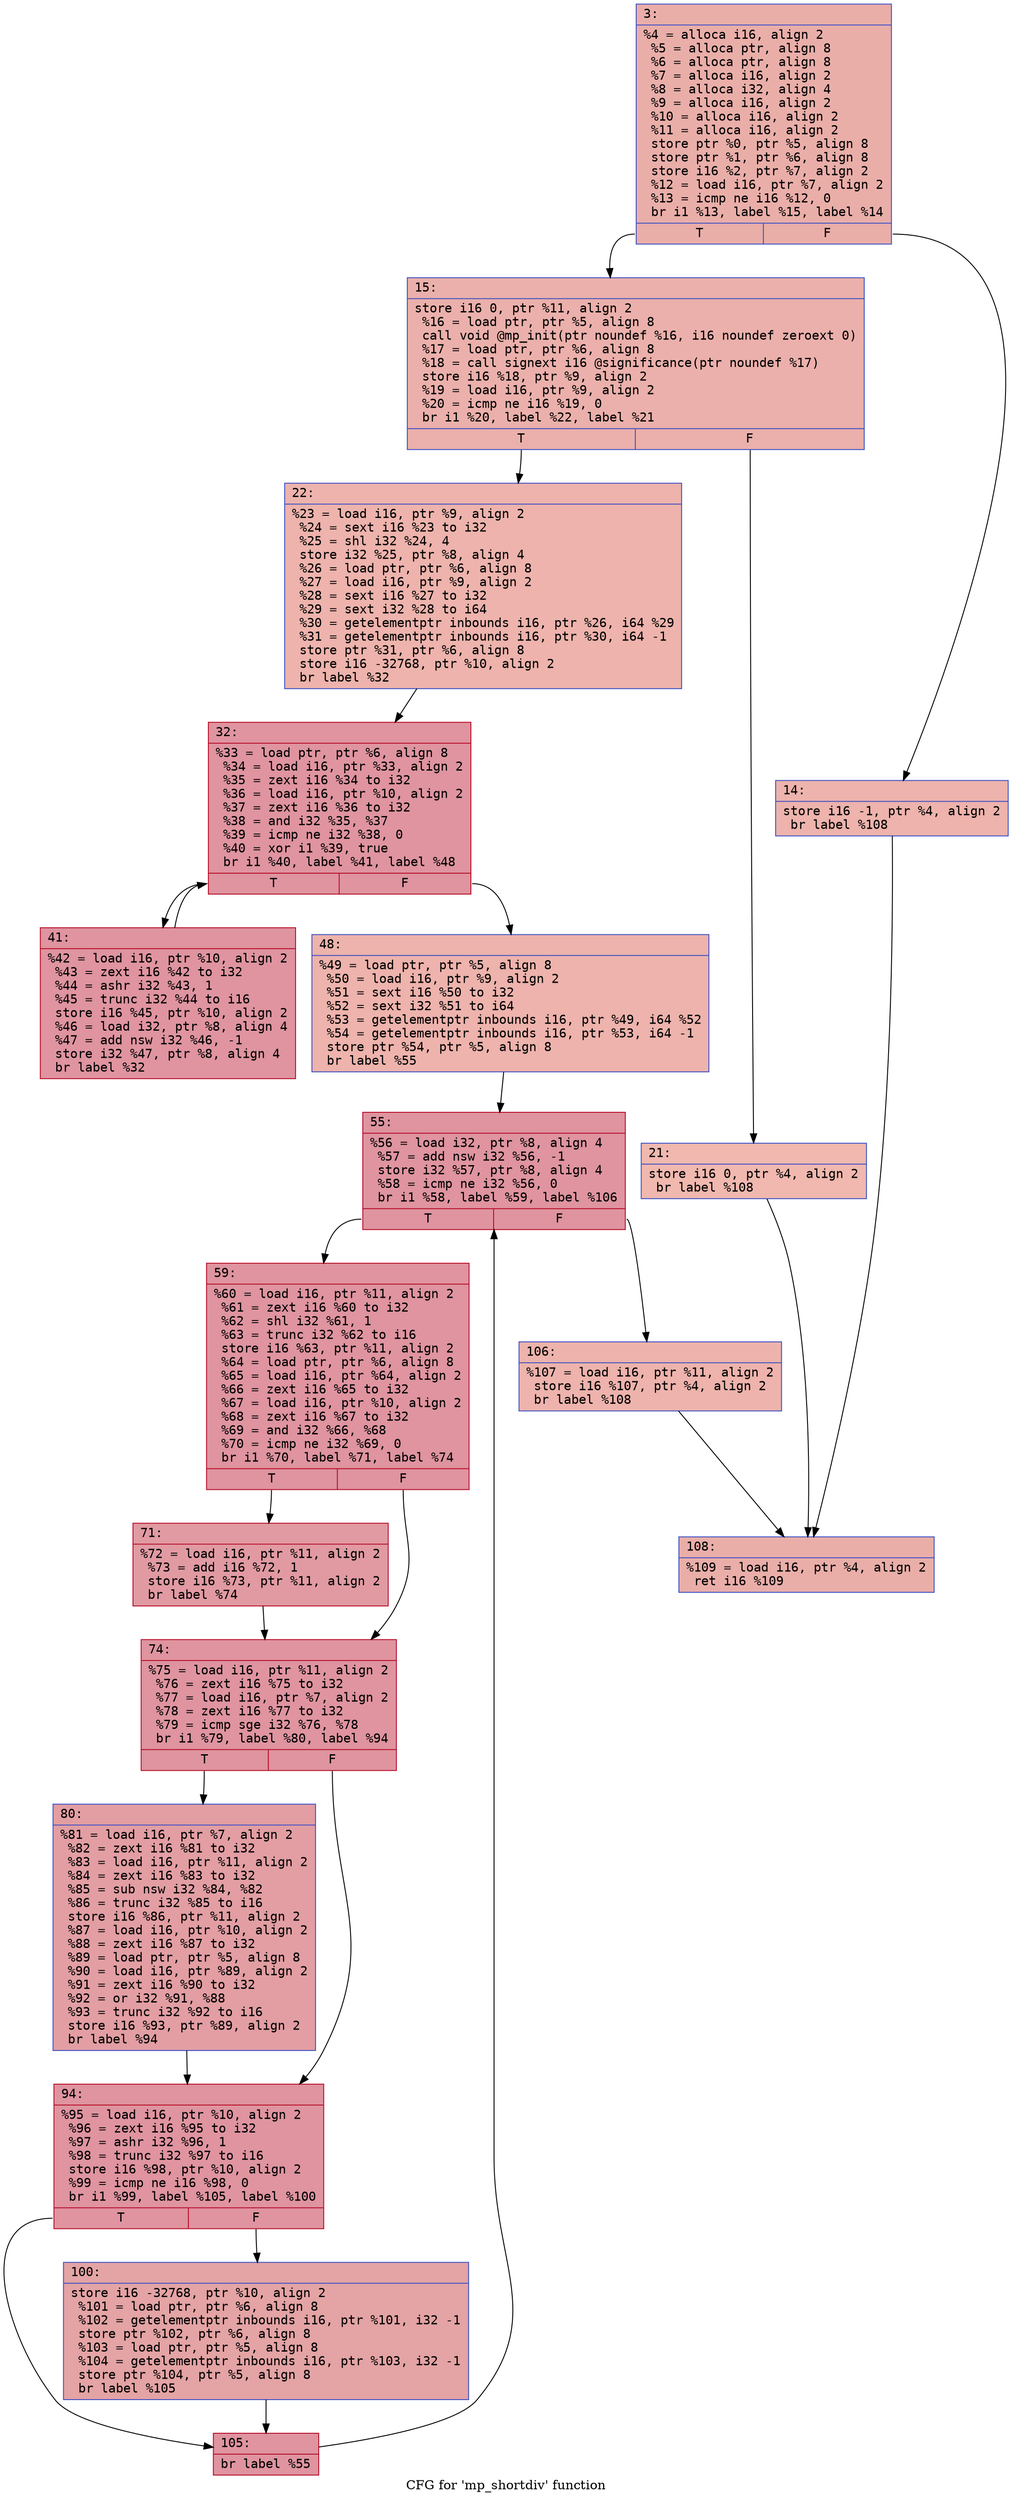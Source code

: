 digraph "CFG for 'mp_shortdiv' function" {
	label="CFG for 'mp_shortdiv' function";

	Node0x600001f94730 [shape=record,color="#3d50c3ff", style=filled, fillcolor="#d0473d70" fontname="Courier",label="{3:\l|  %4 = alloca i16, align 2\l  %5 = alloca ptr, align 8\l  %6 = alloca ptr, align 8\l  %7 = alloca i16, align 2\l  %8 = alloca i32, align 4\l  %9 = alloca i16, align 2\l  %10 = alloca i16, align 2\l  %11 = alloca i16, align 2\l  store ptr %0, ptr %5, align 8\l  store ptr %1, ptr %6, align 8\l  store i16 %2, ptr %7, align 2\l  %12 = load i16, ptr %7, align 2\l  %13 = icmp ne i16 %12, 0\l  br i1 %13, label %15, label %14\l|{<s0>T|<s1>F}}"];
	Node0x600001f94730:s0 -> Node0x600001f947d0[tooltip="3 -> 15\nProbability 62.50%" ];
	Node0x600001f94730:s1 -> Node0x600001f94780[tooltip="3 -> 14\nProbability 37.50%" ];
	Node0x600001f94780 [shape=record,color="#3d50c3ff", style=filled, fillcolor="#d6524470" fontname="Courier",label="{14:\l|  store i16 -1, ptr %4, align 2\l  br label %108\l}"];
	Node0x600001f94780 -> Node0x600001f94c80[tooltip="14 -> 108\nProbability 100.00%" ];
	Node0x600001f947d0 [shape=record,color="#3d50c3ff", style=filled, fillcolor="#d24b4070" fontname="Courier",label="{15:\l|  store i16 0, ptr %11, align 2\l  %16 = load ptr, ptr %5, align 8\l  call void @mp_init(ptr noundef %16, i16 noundef zeroext 0)\l  %17 = load ptr, ptr %6, align 8\l  %18 = call signext i16 @significance(ptr noundef %17)\l  store i16 %18, ptr %9, align 2\l  %19 = load i16, ptr %9, align 2\l  %20 = icmp ne i16 %19, 0\l  br i1 %20, label %22, label %21\l|{<s0>T|<s1>F}}"];
	Node0x600001f947d0:s0 -> Node0x600001f94870[tooltip="15 -> 22\nProbability 62.50%" ];
	Node0x600001f947d0:s1 -> Node0x600001f94820[tooltip="15 -> 21\nProbability 37.50%" ];
	Node0x600001f94820 [shape=record,color="#3d50c3ff", style=filled, fillcolor="#dc5d4a70" fontname="Courier",label="{21:\l|  store i16 0, ptr %4, align 2\l  br label %108\l}"];
	Node0x600001f94820 -> Node0x600001f94c80[tooltip="21 -> 108\nProbability 100.00%" ];
	Node0x600001f94870 [shape=record,color="#3d50c3ff", style=filled, fillcolor="#d6524470" fontname="Courier",label="{22:\l|  %23 = load i16, ptr %9, align 2\l  %24 = sext i16 %23 to i32\l  %25 = shl i32 %24, 4\l  store i32 %25, ptr %8, align 4\l  %26 = load ptr, ptr %6, align 8\l  %27 = load i16, ptr %9, align 2\l  %28 = sext i16 %27 to i32\l  %29 = sext i32 %28 to i64\l  %30 = getelementptr inbounds i16, ptr %26, i64 %29\l  %31 = getelementptr inbounds i16, ptr %30, i64 -1\l  store ptr %31, ptr %6, align 8\l  store i16 -32768, ptr %10, align 2\l  br label %32\l}"];
	Node0x600001f94870 -> Node0x600001f948c0[tooltip="22 -> 32\nProbability 100.00%" ];
	Node0x600001f948c0 [shape=record,color="#b70d28ff", style=filled, fillcolor="#b70d2870" fontname="Courier",label="{32:\l|  %33 = load ptr, ptr %6, align 8\l  %34 = load i16, ptr %33, align 2\l  %35 = zext i16 %34 to i32\l  %36 = load i16, ptr %10, align 2\l  %37 = zext i16 %36 to i32\l  %38 = and i32 %35, %37\l  %39 = icmp ne i32 %38, 0\l  %40 = xor i1 %39, true\l  br i1 %40, label %41, label %48\l|{<s0>T|<s1>F}}"];
	Node0x600001f948c0:s0 -> Node0x600001f94910[tooltip="32 -> 41\nProbability 96.88%" ];
	Node0x600001f948c0:s1 -> Node0x600001f94960[tooltip="32 -> 48\nProbability 3.12%" ];
	Node0x600001f94910 [shape=record,color="#b70d28ff", style=filled, fillcolor="#b70d2870" fontname="Courier",label="{41:\l|  %42 = load i16, ptr %10, align 2\l  %43 = zext i16 %42 to i32\l  %44 = ashr i32 %43, 1\l  %45 = trunc i32 %44 to i16\l  store i16 %45, ptr %10, align 2\l  %46 = load i32, ptr %8, align 4\l  %47 = add nsw i32 %46, -1\l  store i32 %47, ptr %8, align 4\l  br label %32\l}"];
	Node0x600001f94910 -> Node0x600001f948c0[tooltip="41 -> 32\nProbability 100.00%" ];
	Node0x600001f94960 [shape=record,color="#3d50c3ff", style=filled, fillcolor="#d6524470" fontname="Courier",label="{48:\l|  %49 = load ptr, ptr %5, align 8\l  %50 = load i16, ptr %9, align 2\l  %51 = sext i16 %50 to i32\l  %52 = sext i32 %51 to i64\l  %53 = getelementptr inbounds i16, ptr %49, i64 %52\l  %54 = getelementptr inbounds i16, ptr %53, i64 -1\l  store ptr %54, ptr %5, align 8\l  br label %55\l}"];
	Node0x600001f94960 -> Node0x600001f949b0[tooltip="48 -> 55\nProbability 100.00%" ];
	Node0x600001f949b0 [shape=record,color="#b70d28ff", style=filled, fillcolor="#b70d2870" fontname="Courier",label="{55:\l|  %56 = load i32, ptr %8, align 4\l  %57 = add nsw i32 %56, -1\l  store i32 %57, ptr %8, align 4\l  %58 = icmp ne i32 %56, 0\l  br i1 %58, label %59, label %106\l|{<s0>T|<s1>F}}"];
	Node0x600001f949b0:s0 -> Node0x600001f94a00[tooltip="55 -> 59\nProbability 96.88%" ];
	Node0x600001f949b0:s1 -> Node0x600001f94c30[tooltip="55 -> 106\nProbability 3.12%" ];
	Node0x600001f94a00 [shape=record,color="#b70d28ff", style=filled, fillcolor="#b70d2870" fontname="Courier",label="{59:\l|  %60 = load i16, ptr %11, align 2\l  %61 = zext i16 %60 to i32\l  %62 = shl i32 %61, 1\l  %63 = trunc i32 %62 to i16\l  store i16 %63, ptr %11, align 2\l  %64 = load ptr, ptr %6, align 8\l  %65 = load i16, ptr %64, align 2\l  %66 = zext i16 %65 to i32\l  %67 = load i16, ptr %10, align 2\l  %68 = zext i16 %67 to i32\l  %69 = and i32 %66, %68\l  %70 = icmp ne i32 %69, 0\l  br i1 %70, label %71, label %74\l|{<s0>T|<s1>F}}"];
	Node0x600001f94a00:s0 -> Node0x600001f94a50[tooltip="59 -> 71\nProbability 62.50%" ];
	Node0x600001f94a00:s1 -> Node0x600001f94aa0[tooltip="59 -> 74\nProbability 37.50%" ];
	Node0x600001f94a50 [shape=record,color="#b70d28ff", style=filled, fillcolor="#bb1b2c70" fontname="Courier",label="{71:\l|  %72 = load i16, ptr %11, align 2\l  %73 = add i16 %72, 1\l  store i16 %73, ptr %11, align 2\l  br label %74\l}"];
	Node0x600001f94a50 -> Node0x600001f94aa0[tooltip="71 -> 74\nProbability 100.00%" ];
	Node0x600001f94aa0 [shape=record,color="#b70d28ff", style=filled, fillcolor="#b70d2870" fontname="Courier",label="{74:\l|  %75 = load i16, ptr %11, align 2\l  %76 = zext i16 %75 to i32\l  %77 = load i16, ptr %7, align 2\l  %78 = zext i16 %77 to i32\l  %79 = icmp sge i32 %76, %78\l  br i1 %79, label %80, label %94\l|{<s0>T|<s1>F}}"];
	Node0x600001f94aa0:s0 -> Node0x600001f94af0[tooltip="74 -> 80\nProbability 50.00%" ];
	Node0x600001f94aa0:s1 -> Node0x600001f94b40[tooltip="74 -> 94\nProbability 50.00%" ];
	Node0x600001f94af0 [shape=record,color="#3d50c3ff", style=filled, fillcolor="#be242e70" fontname="Courier",label="{80:\l|  %81 = load i16, ptr %7, align 2\l  %82 = zext i16 %81 to i32\l  %83 = load i16, ptr %11, align 2\l  %84 = zext i16 %83 to i32\l  %85 = sub nsw i32 %84, %82\l  %86 = trunc i32 %85 to i16\l  store i16 %86, ptr %11, align 2\l  %87 = load i16, ptr %10, align 2\l  %88 = zext i16 %87 to i32\l  %89 = load ptr, ptr %5, align 8\l  %90 = load i16, ptr %89, align 2\l  %91 = zext i16 %90 to i32\l  %92 = or i32 %91, %88\l  %93 = trunc i32 %92 to i16\l  store i16 %93, ptr %89, align 2\l  br label %94\l}"];
	Node0x600001f94af0 -> Node0x600001f94b40[tooltip="80 -> 94\nProbability 100.00%" ];
	Node0x600001f94b40 [shape=record,color="#b70d28ff", style=filled, fillcolor="#b70d2870" fontname="Courier",label="{94:\l|  %95 = load i16, ptr %10, align 2\l  %96 = zext i16 %95 to i32\l  %97 = ashr i32 %96, 1\l  %98 = trunc i32 %97 to i16\l  store i16 %98, ptr %10, align 2\l  %99 = icmp ne i16 %98, 0\l  br i1 %99, label %105, label %100\l|{<s0>T|<s1>F}}"];
	Node0x600001f94b40:s0 -> Node0x600001f94be0[tooltip="94 -> 105\nProbability 62.50%" ];
	Node0x600001f94b40:s1 -> Node0x600001f94b90[tooltip="94 -> 100\nProbability 37.50%" ];
	Node0x600001f94b90 [shape=record,color="#3d50c3ff", style=filled, fillcolor="#c32e3170" fontname="Courier",label="{100:\l|  store i16 -32768, ptr %10, align 2\l  %101 = load ptr, ptr %6, align 8\l  %102 = getelementptr inbounds i16, ptr %101, i32 -1\l  store ptr %102, ptr %6, align 8\l  %103 = load ptr, ptr %5, align 8\l  %104 = getelementptr inbounds i16, ptr %103, i32 -1\l  store ptr %104, ptr %5, align 8\l  br label %105\l}"];
	Node0x600001f94b90 -> Node0x600001f94be0[tooltip="100 -> 105\nProbability 100.00%" ];
	Node0x600001f94be0 [shape=record,color="#b70d28ff", style=filled, fillcolor="#b70d2870" fontname="Courier",label="{105:\l|  br label %55\l}"];
	Node0x600001f94be0 -> Node0x600001f949b0[tooltip="105 -> 55\nProbability 100.00%" ];
	Node0x600001f94c30 [shape=record,color="#3d50c3ff", style=filled, fillcolor="#d6524470" fontname="Courier",label="{106:\l|  %107 = load i16, ptr %11, align 2\l  store i16 %107, ptr %4, align 2\l  br label %108\l}"];
	Node0x600001f94c30 -> Node0x600001f94c80[tooltip="106 -> 108\nProbability 100.00%" ];
	Node0x600001f94c80 [shape=record,color="#3d50c3ff", style=filled, fillcolor="#d0473d70" fontname="Courier",label="{108:\l|  %109 = load i16, ptr %4, align 2\l  ret i16 %109\l}"];
}
